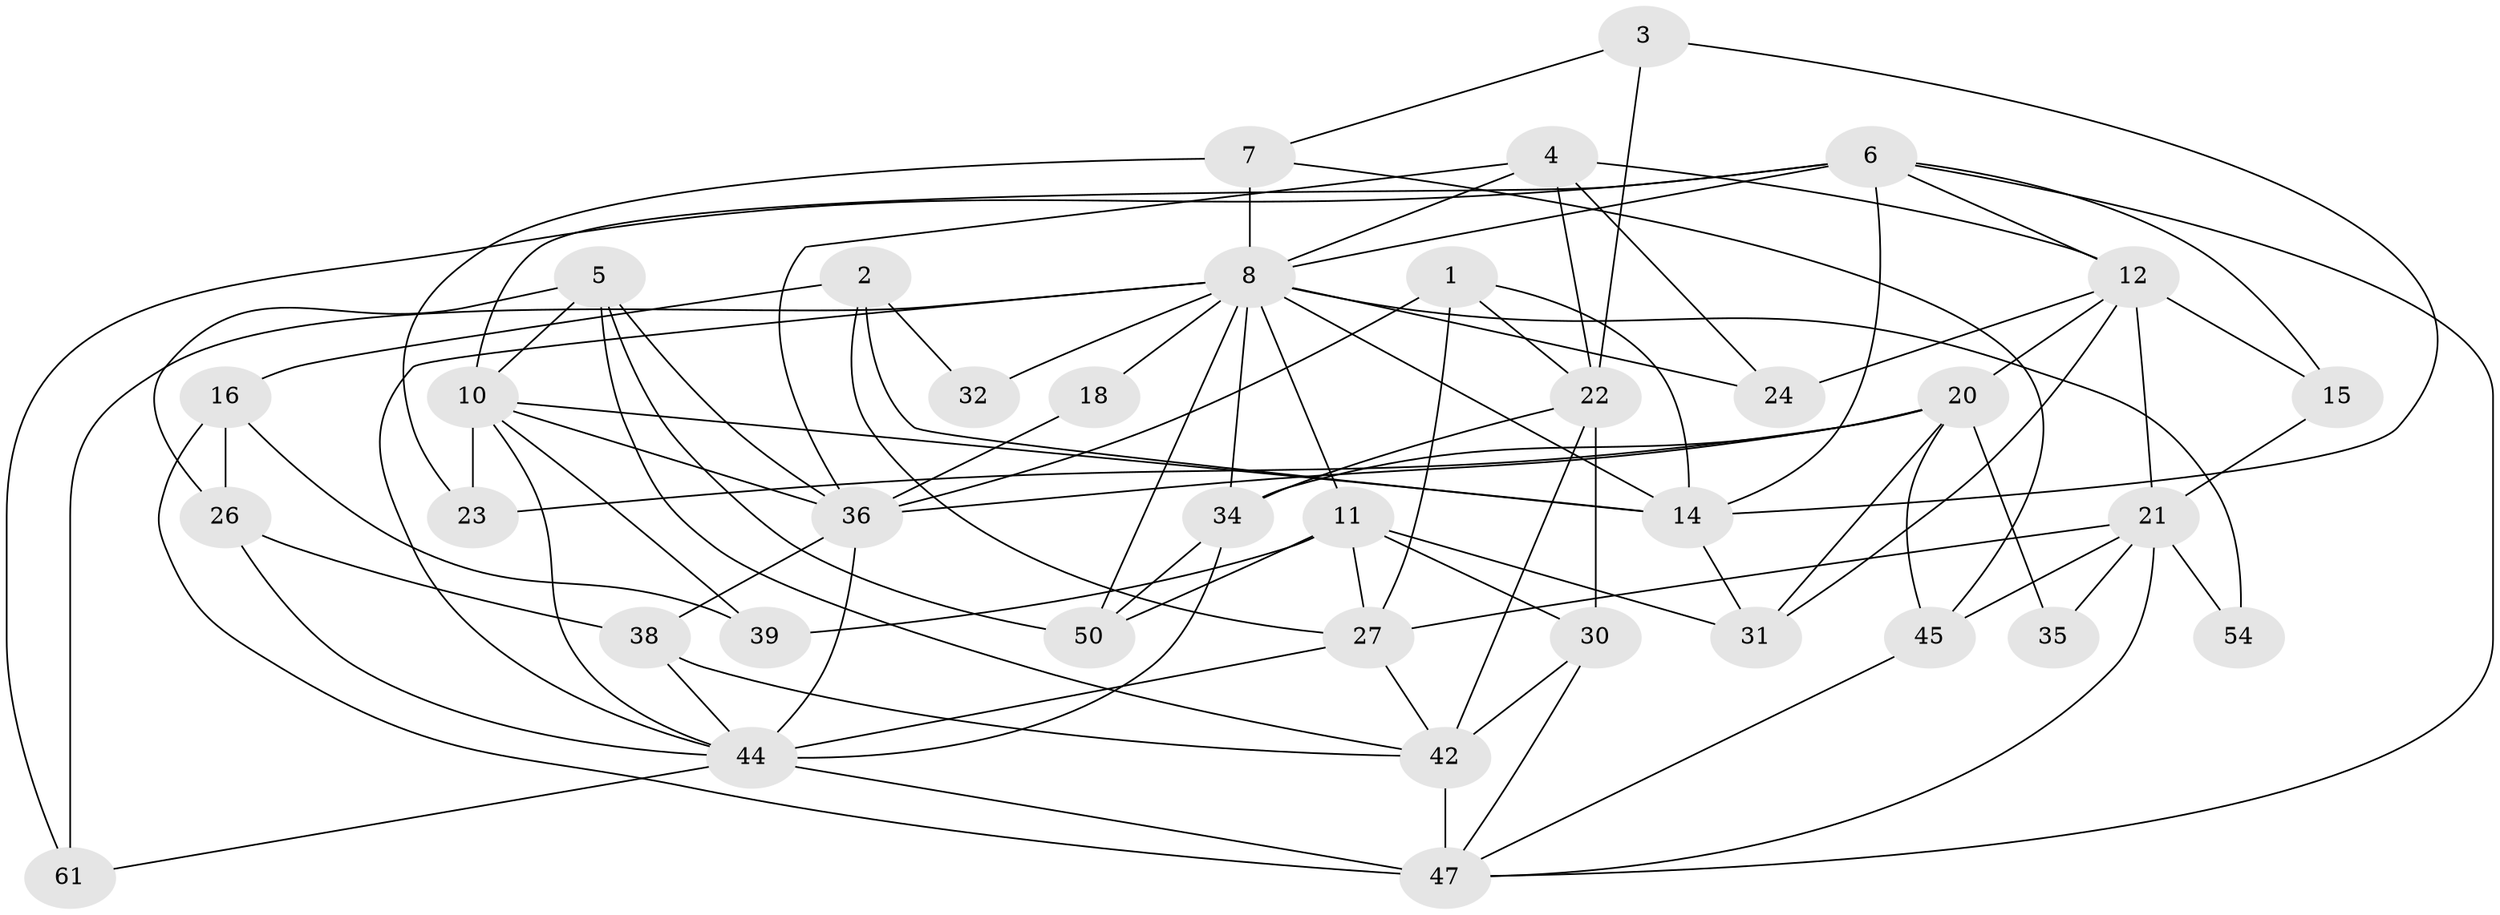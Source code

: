 // Generated by graph-tools (version 1.1) at 2025/23/03/03/25 07:23:56]
// undirected, 37 vertices, 92 edges
graph export_dot {
graph [start="1"]
  node [color=gray90,style=filled];
  1 [super="+13"];
  2 [super="+19"];
  3;
  4 [super="+46"];
  5 [super="+33"];
  6 [super="+25"];
  7 [super="+17"];
  8 [super="+9"];
  10 [super="+52"];
  11 [super="+37"];
  12 [super="+40"];
  14 [super="+43"];
  15 [super="+41"];
  16 [super="+29"];
  18;
  20 [super="+53"];
  21 [super="+60"];
  22 [super="+51"];
  23 [super="+28"];
  24;
  26;
  27 [super="+49"];
  30;
  31;
  32;
  34 [super="+48"];
  35;
  36 [super="+55"];
  38;
  39;
  42 [super="+56"];
  44 [super="+59"];
  45 [super="+58"];
  47 [super="+57"];
  50;
  54;
  61;
  1 -- 14;
  1 -- 36;
  1 -- 22;
  1 -- 27;
  2 -- 32;
  2 -- 16;
  2 -- 14;
  2 -- 27;
  3 -- 7;
  3 -- 14;
  3 -- 22;
  4 -- 24;
  4 -- 12;
  4 -- 8;
  4 -- 36;
  4 -- 22;
  5 -- 26;
  5 -- 10;
  5 -- 50;
  5 -- 42;
  5 -- 36;
  6 -- 8;
  6 -- 61;
  6 -- 10;
  6 -- 12;
  6 -- 15;
  6 -- 14;
  6 -- 47;
  7 -- 23 [weight=2];
  7 -- 8 [weight=2];
  7 -- 45;
  8 -- 18;
  8 -- 24;
  8 -- 32 [weight=2];
  8 -- 54;
  8 -- 61;
  8 -- 50;
  8 -- 44;
  8 -- 11;
  8 -- 14;
  8 -- 34;
  10 -- 36;
  10 -- 23;
  10 -- 39;
  10 -- 14;
  10 -- 44;
  11 -- 30;
  11 -- 50;
  11 -- 39;
  11 -- 27;
  11 -- 31;
  12 -- 31;
  12 -- 20;
  12 -- 21;
  12 -- 24;
  12 -- 15;
  14 -- 31;
  15 -- 21;
  16 -- 47 [weight=2];
  16 -- 26;
  16 -- 39;
  18 -- 36;
  20 -- 34;
  20 -- 35;
  20 -- 36;
  20 -- 31;
  20 -- 45;
  20 -- 23;
  21 -- 47;
  21 -- 54;
  21 -- 35;
  21 -- 45;
  21 -- 27;
  22 -- 42;
  22 -- 30;
  22 -- 34;
  26 -- 38;
  26 -- 44;
  27 -- 42;
  27 -- 44;
  30 -- 47;
  30 -- 42;
  34 -- 50;
  34 -- 44;
  36 -- 44 [weight=2];
  36 -- 38;
  38 -- 42;
  38 -- 44;
  42 -- 47 [weight=2];
  44 -- 61;
  44 -- 47;
  45 -- 47;
}
